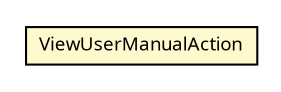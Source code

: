 #!/usr/local/bin/dot
#
# Class diagram 
# Generated by UMLGraph version R5_6 (http://www.umlgraph.org/)
#

digraph G {
	edge [fontname="Trebuchet MS",fontsize=10,labelfontname="Trebuchet MS",labelfontsize=10];
	node [fontname="Trebuchet MS",fontsize=10,shape=plaintext];
	nodesep=0.25;
	ranksep=0.5;
	// se.cambio.cds.gdl.editor.view.menubar.ViewUserManualAction
	c350305 [label=<<table title="se.cambio.cds.gdl.editor.view.menubar.ViewUserManualAction" border="0" cellborder="1" cellspacing="0" cellpadding="2" port="p" bgcolor="lemonChiffon" href="./ViewUserManualAction.html">
		<tr><td><table border="0" cellspacing="0" cellpadding="1">
<tr><td align="center" balign="center"><font face="Trebuchet MS"> ViewUserManualAction </font></td></tr>
		</table></td></tr>
		</table>>, URL="./ViewUserManualAction.html", fontname="Trebuchet MS", fontcolor="black", fontsize=9.0];
}

